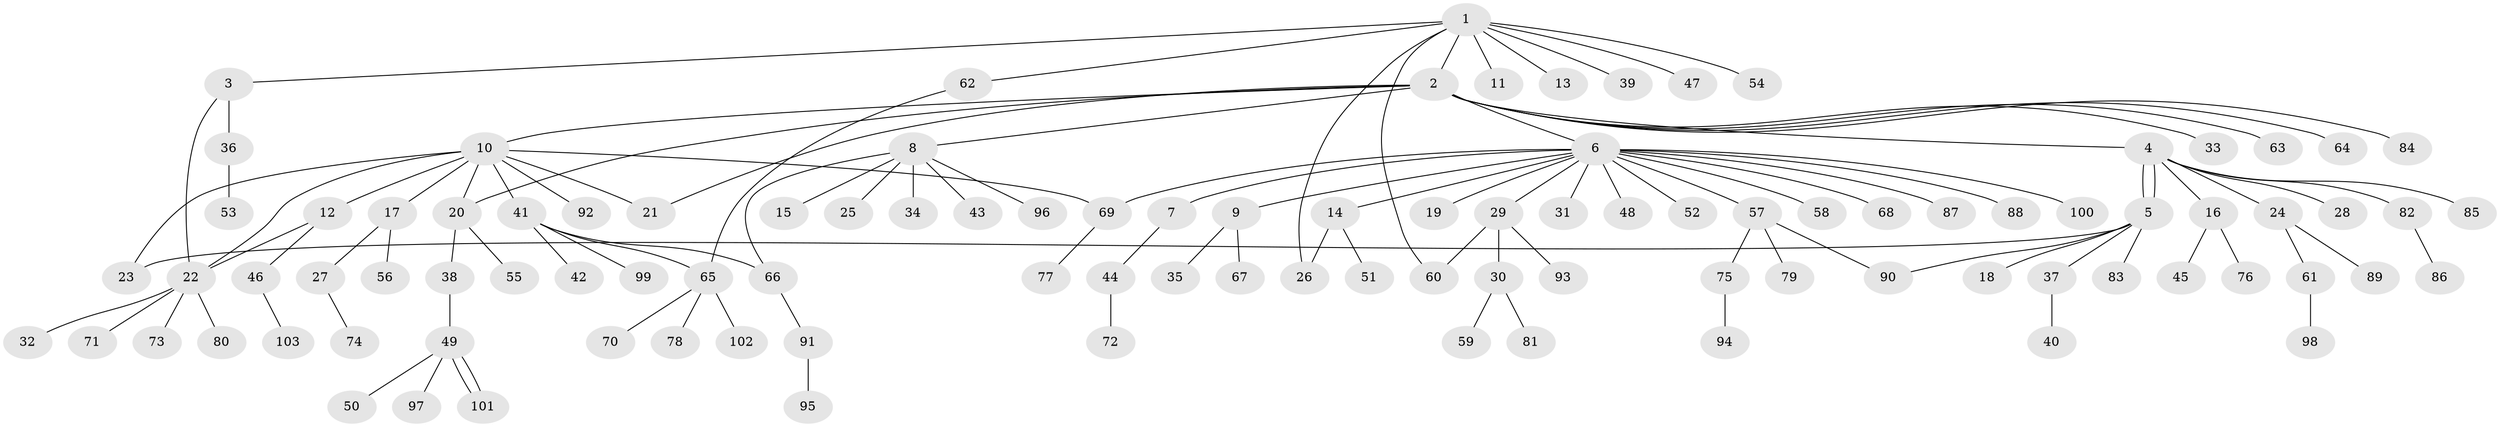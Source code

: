// Generated by graph-tools (version 1.1) at 2025/35/03/09/25 02:35:21]
// undirected, 103 vertices, 115 edges
graph export_dot {
graph [start="1"]
  node [color=gray90,style=filled];
  1;
  2;
  3;
  4;
  5;
  6;
  7;
  8;
  9;
  10;
  11;
  12;
  13;
  14;
  15;
  16;
  17;
  18;
  19;
  20;
  21;
  22;
  23;
  24;
  25;
  26;
  27;
  28;
  29;
  30;
  31;
  32;
  33;
  34;
  35;
  36;
  37;
  38;
  39;
  40;
  41;
  42;
  43;
  44;
  45;
  46;
  47;
  48;
  49;
  50;
  51;
  52;
  53;
  54;
  55;
  56;
  57;
  58;
  59;
  60;
  61;
  62;
  63;
  64;
  65;
  66;
  67;
  68;
  69;
  70;
  71;
  72;
  73;
  74;
  75;
  76;
  77;
  78;
  79;
  80;
  81;
  82;
  83;
  84;
  85;
  86;
  87;
  88;
  89;
  90;
  91;
  92;
  93;
  94;
  95;
  96;
  97;
  98;
  99;
  100;
  101;
  102;
  103;
  1 -- 2;
  1 -- 3;
  1 -- 11;
  1 -- 13;
  1 -- 26;
  1 -- 39;
  1 -- 47;
  1 -- 54;
  1 -- 60;
  1 -- 62;
  2 -- 4;
  2 -- 6;
  2 -- 8;
  2 -- 10;
  2 -- 20;
  2 -- 21;
  2 -- 33;
  2 -- 63;
  2 -- 64;
  2 -- 84;
  3 -- 22;
  3 -- 36;
  4 -- 5;
  4 -- 5;
  4 -- 16;
  4 -- 24;
  4 -- 28;
  4 -- 82;
  4 -- 85;
  5 -- 18;
  5 -- 23;
  5 -- 37;
  5 -- 83;
  5 -- 90;
  6 -- 7;
  6 -- 9;
  6 -- 14;
  6 -- 19;
  6 -- 29;
  6 -- 31;
  6 -- 48;
  6 -- 52;
  6 -- 57;
  6 -- 58;
  6 -- 68;
  6 -- 69;
  6 -- 87;
  6 -- 88;
  6 -- 100;
  7 -- 44;
  8 -- 15;
  8 -- 25;
  8 -- 34;
  8 -- 43;
  8 -- 66;
  8 -- 96;
  9 -- 35;
  9 -- 67;
  10 -- 12;
  10 -- 17;
  10 -- 20;
  10 -- 21;
  10 -- 22;
  10 -- 23;
  10 -- 41;
  10 -- 69;
  10 -- 92;
  12 -- 22;
  12 -- 46;
  14 -- 26;
  14 -- 51;
  16 -- 45;
  16 -- 76;
  17 -- 27;
  17 -- 56;
  20 -- 38;
  20 -- 55;
  22 -- 32;
  22 -- 71;
  22 -- 73;
  22 -- 80;
  24 -- 61;
  24 -- 89;
  27 -- 74;
  29 -- 30;
  29 -- 60;
  29 -- 93;
  30 -- 59;
  30 -- 81;
  36 -- 53;
  37 -- 40;
  38 -- 49;
  41 -- 42;
  41 -- 65;
  41 -- 66;
  41 -- 99;
  44 -- 72;
  46 -- 103;
  49 -- 50;
  49 -- 97;
  49 -- 101;
  49 -- 101;
  57 -- 75;
  57 -- 79;
  57 -- 90;
  61 -- 98;
  62 -- 65;
  65 -- 70;
  65 -- 78;
  65 -- 102;
  66 -- 91;
  69 -- 77;
  75 -- 94;
  82 -- 86;
  91 -- 95;
}
